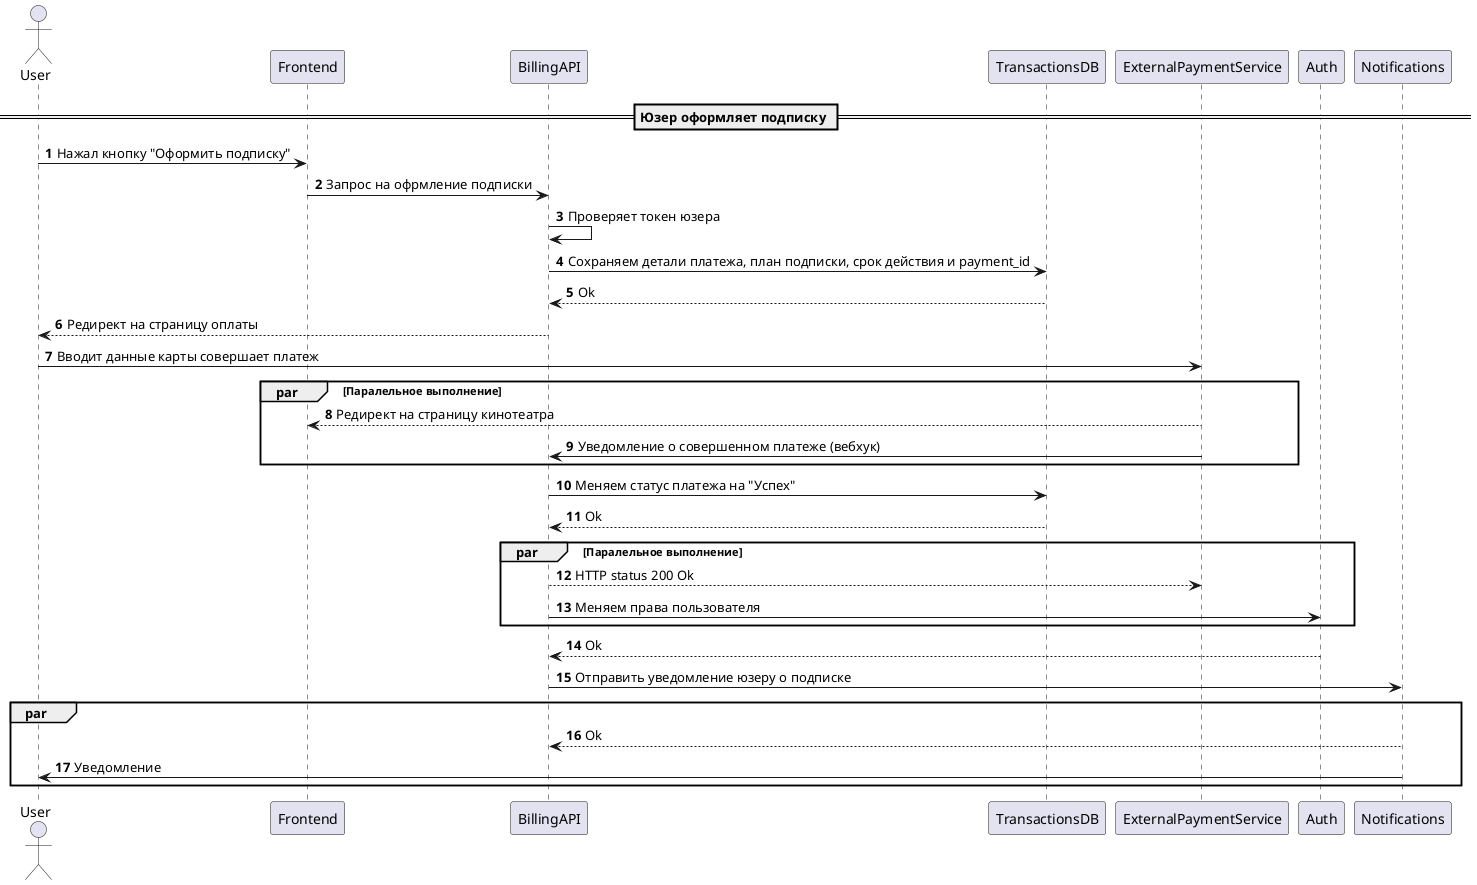 @startuml to be

== Юзер оформляет подписку ==

autonumber

actor User

User -> Frontend: Нажал кнопку "Оформить подписку"

Frontend -> BillingAPI: Запрос на офрмление подписки

BillingAPI -> BillingAPI: Проверяет токен юзера

BillingAPI -> TransactionsDB: Сохраняем детали платежа, план подписки, срок действия и payment_id

TransactionsDB --> BillingAPI: Ok

BillingAPI --> User: Редирект на страницу оплаты

User -> ExternalPaymentService: Вводит данные карты совершает платеж

par Паралельное выполнение

ExternalPaymentService --> Frontend: Редирект на страницу кинотеатра

ExternalPaymentService -> BillingAPI: Уведомление о совершенном платеже (вебхук)

end

BillingAPI -> TransactionsDB: Меняем статус платежа на "Успех"

TransactionsDB --> BillingAPI: Ok

par Паралельное выполнение

BillingAPI --> ExternalPaymentService: HTTP status 200 Ok

BillingAPI -> Auth: Меняем права пользователя

end

Auth --> BillingAPI: Ok

BillingAPI -> Notifications: Отправить уведомление юзеру о подписке

par

Notifications --> BillingAPI: Ok

Notifications -> User: Уведомление

end

@enduml